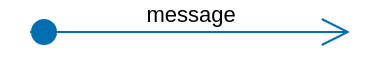 <mxfile>
    <diagram id="Kq92jP_UuuNYmDI1JUUo" name="Page-1">
        <mxGraphModel dx="640" dy="226" grid="1" gridSize="10" guides="1" tooltips="1" connect="1" arrows="1" fold="1" page="1" pageScale="1" pageWidth="850" pageHeight="1100" math="0" shadow="0">
            <root>
                <mxCell id="0"/>
                <mxCell id="1" parent="0"/>
                <mxCell id="2" value="message" style="edgeStyle=none;html=1;endArrow=open;endSize=12;verticalAlign=bottom;startArrow=sysMLFound;startSize=12;fillColor=#1ba1e2;strokeColor=#006EAF;labelBackgroundColor=none;" edge="1" parent="1">
                    <mxGeometry width="160" relative="1" as="geometry">
                        <mxPoint x="250" y="120" as="sourcePoint"/>
                        <mxPoint x="410" y="120" as="targetPoint"/>
                    </mxGeometry>
                </mxCell>
            </root>
        </mxGraphModel>
    </diagram>
</mxfile>